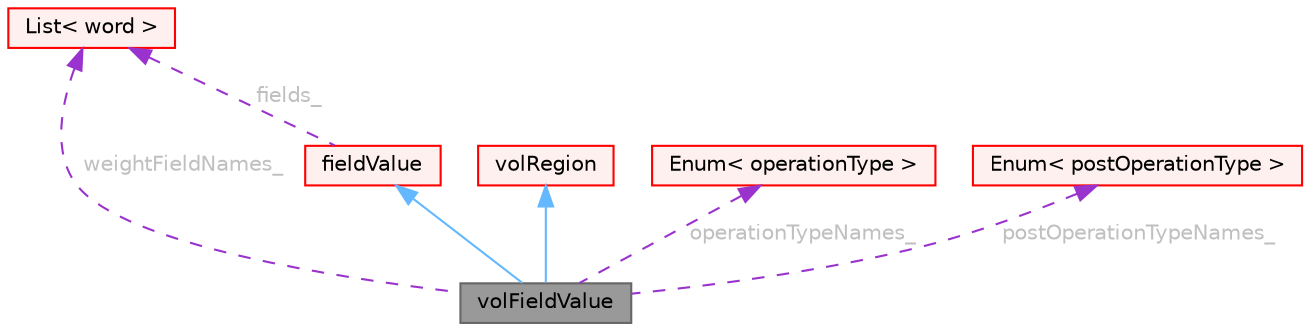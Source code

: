 digraph "volFieldValue"
{
 // LATEX_PDF_SIZE
  bgcolor="transparent";
  edge [fontname=Helvetica,fontsize=10,labelfontname=Helvetica,labelfontsize=10];
  node [fontname=Helvetica,fontsize=10,shape=box,height=0.2,width=0.4];
  Node1 [id="Node000001",label="volFieldValue",height=0.2,width=0.4,color="gray40", fillcolor="grey60", style="filled", fontcolor="black",tooltip="Provides a 'volRegion' specialization of the fieldValue function object."];
  Node2 -> Node1 [id="edge1_Node000001_Node000002",dir="back",color="steelblue1",style="solid",tooltip=" "];
  Node2 [id="Node000002",label="fieldValue",height=0.2,width=0.4,color="red", fillcolor="#FFF0F0", style="filled",URL="$classFoam_1_1functionObjects_1_1fieldValue.html",tooltip="Intermediate class for handling field value-based function objects."];
  Node80 -> Node2 [id="edge2_Node000002_Node000080",dir="back",color="darkorchid3",style="dashed",tooltip=" ",label=" fields_",fontcolor="grey" ];
  Node80 [id="Node000080",label="List\< word \>",height=0.2,width=0.4,color="red", fillcolor="#FFF0F0", style="filled",URL="$classFoam_1_1List.html",tooltip=" "];
  Node82 -> Node1 [id="edge3_Node000001_Node000082",dir="back",color="steelblue1",style="solid",tooltip=" "];
  Node82 [id="Node000082",label="volRegion",height=0.2,width=0.4,color="red", fillcolor="#FFF0F0", style="filled",URL="$classFoam_1_1functionObjects_1_1volRegion.html",tooltip="Volume (cell) region selection class."];
  Node85 -> Node1 [id="edge4_Node000001_Node000085",dir="back",color="darkorchid3",style="dashed",tooltip=" ",label=" operationTypeNames_",fontcolor="grey" ];
  Node85 [id="Node000085",label="Enum\< operationType \>",height=0.2,width=0.4,color="red", fillcolor="#FFF0F0", style="filled",URL="$classFoam_1_1Enum.html",tooltip=" "];
  Node86 -> Node1 [id="edge5_Node000001_Node000086",dir="back",color="darkorchid3",style="dashed",tooltip=" ",label=" postOperationTypeNames_",fontcolor="grey" ];
  Node86 [id="Node000086",label="Enum\< postOperationType \>",height=0.2,width=0.4,color="red", fillcolor="#FFF0F0", style="filled",URL="$classFoam_1_1Enum.html",tooltip=" "];
  Node80 -> Node1 [id="edge6_Node000001_Node000080",dir="back",color="darkorchid3",style="dashed",tooltip=" ",label=" weightFieldNames_",fontcolor="grey" ];
}
